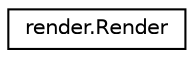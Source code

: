 digraph "Graphical Class Hierarchy"
{
  edge [fontname="Helvetica",fontsize="10",labelfontname="Helvetica",labelfontsize="10"];
  node [fontname="Helvetica",fontsize="10",shape=record];
  rankdir="LR";
  Node0 [label="render.Render",height=0.2,width=0.4,color="black", fillcolor="white", style="filled",URL="$classrender_1_1Render.html"];
}
